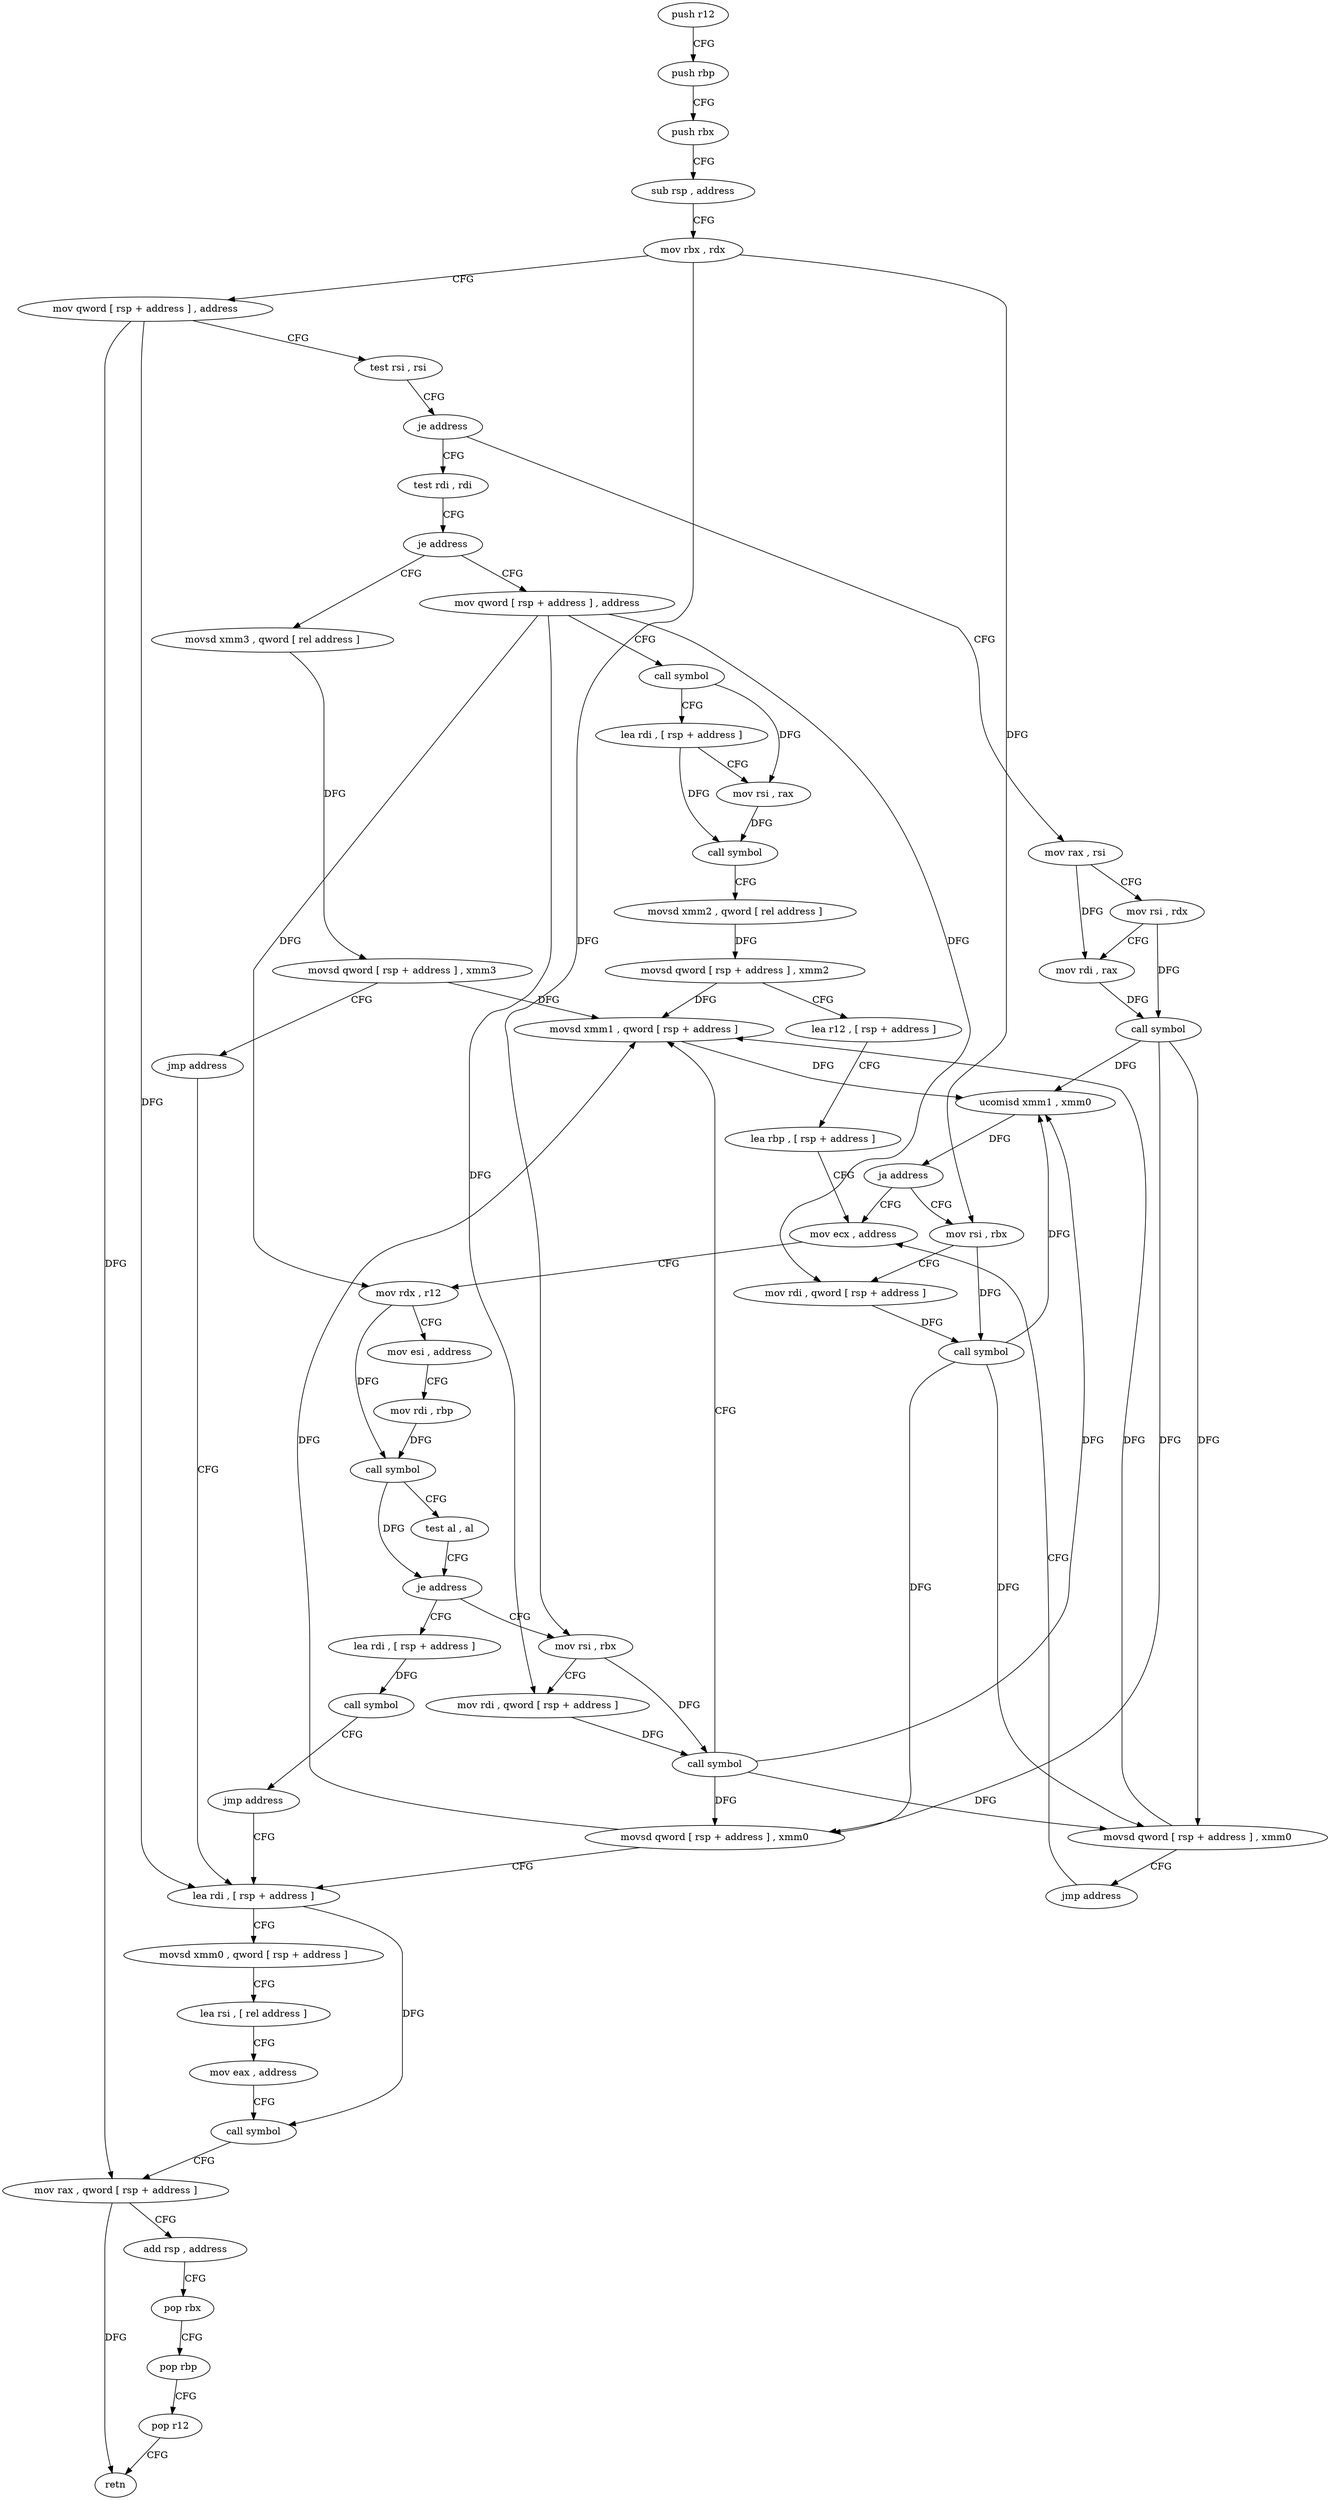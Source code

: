 digraph "func" {
"154551" [label = "push r12" ]
"154553" [label = "push rbp" ]
"154554" [label = "push rbx" ]
"154555" [label = "sub rsp , address" ]
"154559" [label = "mov rbx , rdx" ]
"154562" [label = "mov qword [ rsp + address ] , address" ]
"154571" [label = "test rsi , rsi" ]
"154574" [label = "je address" ]
"154638" [label = "test rdi , rdi" ]
"154576" [label = "mov rax , rsi" ]
"154641" [label = "je address" ]
"154784" [label = "movsd xmm3 , qword [ rel address ]" ]
"154647" [label = "mov qword [ rsp + address ] , address" ]
"154579" [label = "mov rsi , rdx" ]
"154582" [label = "mov rdi , rax" ]
"154585" [label = "call symbol" ]
"154590" [label = "movsd qword [ rsp + address ] , xmm0" ]
"154596" [label = "lea rdi , [ rsp + address ]" ]
"154792" [label = "movsd qword [ rsp + address ] , xmm3" ]
"154798" [label = "jmp address" ]
"154656" [label = "call symbol" ]
"154661" [label = "lea rdi , [ rsp + address ]" ]
"154666" [label = "mov rsi , rax" ]
"154669" [label = "call symbol" ]
"154674" [label = "movsd xmm2 , qword [ rel address ]" ]
"154682" [label = "movsd qword [ rsp + address ] , xmm2" ]
"154688" [label = "lea r12 , [ rsp + address ]" ]
"154693" [label = "lea rbp , [ rsp + address ]" ]
"154698" [label = "mov ecx , address" ]
"154601" [label = "movsd xmm0 , qword [ rsp + address ]" ]
"154607" [label = "lea rsi , [ rel address ]" ]
"154614" [label = "mov eax , address" ]
"154619" [label = "call symbol" ]
"154624" [label = "mov rax , qword [ rsp + address ]" ]
"154629" [label = "add rsp , address" ]
"154633" [label = "pop rbx" ]
"154634" [label = "pop rbp" ]
"154635" [label = "pop r12" ]
"154637" [label = "retn" ]
"154769" [label = "lea rdi , [ rsp + address ]" ]
"154774" [label = "call symbol" ]
"154779" [label = "jmp address" ]
"154723" [label = "mov rsi , rbx" ]
"154726" [label = "mov rdi , qword [ rsp + address ]" ]
"154731" [label = "call symbol" ]
"154736" [label = "movsd xmm1 , qword [ rsp + address ]" ]
"154742" [label = "ucomisd xmm1 , xmm0" ]
"154746" [label = "ja address" ]
"154748" [label = "mov rsi , rbx" ]
"154703" [label = "mov rdx , r12" ]
"154706" [label = "mov esi , address" ]
"154711" [label = "mov rdi , rbp" ]
"154714" [label = "call symbol" ]
"154719" [label = "test al , al" ]
"154721" [label = "je address" ]
"154751" [label = "mov rdi , qword [ rsp + address ]" ]
"154756" [label = "call symbol" ]
"154761" [label = "movsd qword [ rsp + address ] , xmm0" ]
"154767" [label = "jmp address" ]
"154551" -> "154553" [ label = "CFG" ]
"154553" -> "154554" [ label = "CFG" ]
"154554" -> "154555" [ label = "CFG" ]
"154555" -> "154559" [ label = "CFG" ]
"154559" -> "154562" [ label = "CFG" ]
"154559" -> "154723" [ label = "DFG" ]
"154559" -> "154748" [ label = "DFG" ]
"154562" -> "154571" [ label = "CFG" ]
"154562" -> "154624" [ label = "DFG" ]
"154562" -> "154596" [ label = "DFG" ]
"154571" -> "154574" [ label = "CFG" ]
"154574" -> "154638" [ label = "CFG" ]
"154574" -> "154576" [ label = "CFG" ]
"154638" -> "154641" [ label = "CFG" ]
"154576" -> "154579" [ label = "CFG" ]
"154576" -> "154582" [ label = "DFG" ]
"154641" -> "154784" [ label = "CFG" ]
"154641" -> "154647" [ label = "CFG" ]
"154784" -> "154792" [ label = "DFG" ]
"154647" -> "154656" [ label = "CFG" ]
"154647" -> "154726" [ label = "DFG" ]
"154647" -> "154751" [ label = "DFG" ]
"154647" -> "154703" [ label = "DFG" ]
"154579" -> "154582" [ label = "CFG" ]
"154579" -> "154585" [ label = "DFG" ]
"154582" -> "154585" [ label = "DFG" ]
"154585" -> "154590" [ label = "DFG" ]
"154585" -> "154742" [ label = "DFG" ]
"154585" -> "154761" [ label = "DFG" ]
"154590" -> "154596" [ label = "CFG" ]
"154590" -> "154736" [ label = "DFG" ]
"154596" -> "154601" [ label = "CFG" ]
"154596" -> "154619" [ label = "DFG" ]
"154792" -> "154798" [ label = "CFG" ]
"154792" -> "154736" [ label = "DFG" ]
"154798" -> "154596" [ label = "CFG" ]
"154656" -> "154661" [ label = "CFG" ]
"154656" -> "154666" [ label = "DFG" ]
"154661" -> "154666" [ label = "CFG" ]
"154661" -> "154669" [ label = "DFG" ]
"154666" -> "154669" [ label = "DFG" ]
"154669" -> "154674" [ label = "CFG" ]
"154674" -> "154682" [ label = "DFG" ]
"154682" -> "154688" [ label = "CFG" ]
"154682" -> "154736" [ label = "DFG" ]
"154688" -> "154693" [ label = "CFG" ]
"154693" -> "154698" [ label = "CFG" ]
"154698" -> "154703" [ label = "CFG" ]
"154601" -> "154607" [ label = "CFG" ]
"154607" -> "154614" [ label = "CFG" ]
"154614" -> "154619" [ label = "CFG" ]
"154619" -> "154624" [ label = "CFG" ]
"154624" -> "154629" [ label = "CFG" ]
"154624" -> "154637" [ label = "DFG" ]
"154629" -> "154633" [ label = "CFG" ]
"154633" -> "154634" [ label = "CFG" ]
"154634" -> "154635" [ label = "CFG" ]
"154635" -> "154637" [ label = "CFG" ]
"154769" -> "154774" [ label = "DFG" ]
"154774" -> "154779" [ label = "CFG" ]
"154779" -> "154596" [ label = "CFG" ]
"154723" -> "154726" [ label = "CFG" ]
"154723" -> "154731" [ label = "DFG" ]
"154726" -> "154731" [ label = "DFG" ]
"154731" -> "154736" [ label = "CFG" ]
"154731" -> "154590" [ label = "DFG" ]
"154731" -> "154742" [ label = "DFG" ]
"154731" -> "154761" [ label = "DFG" ]
"154736" -> "154742" [ label = "DFG" ]
"154742" -> "154746" [ label = "DFG" ]
"154746" -> "154698" [ label = "CFG" ]
"154746" -> "154748" [ label = "CFG" ]
"154748" -> "154751" [ label = "CFG" ]
"154748" -> "154756" [ label = "DFG" ]
"154703" -> "154706" [ label = "CFG" ]
"154703" -> "154714" [ label = "DFG" ]
"154706" -> "154711" [ label = "CFG" ]
"154711" -> "154714" [ label = "DFG" ]
"154714" -> "154719" [ label = "CFG" ]
"154714" -> "154721" [ label = "DFG" ]
"154719" -> "154721" [ label = "CFG" ]
"154721" -> "154769" [ label = "CFG" ]
"154721" -> "154723" [ label = "CFG" ]
"154751" -> "154756" [ label = "DFG" ]
"154756" -> "154761" [ label = "DFG" ]
"154756" -> "154590" [ label = "DFG" ]
"154756" -> "154742" [ label = "DFG" ]
"154761" -> "154767" [ label = "CFG" ]
"154761" -> "154736" [ label = "DFG" ]
"154767" -> "154698" [ label = "CFG" ]
}
